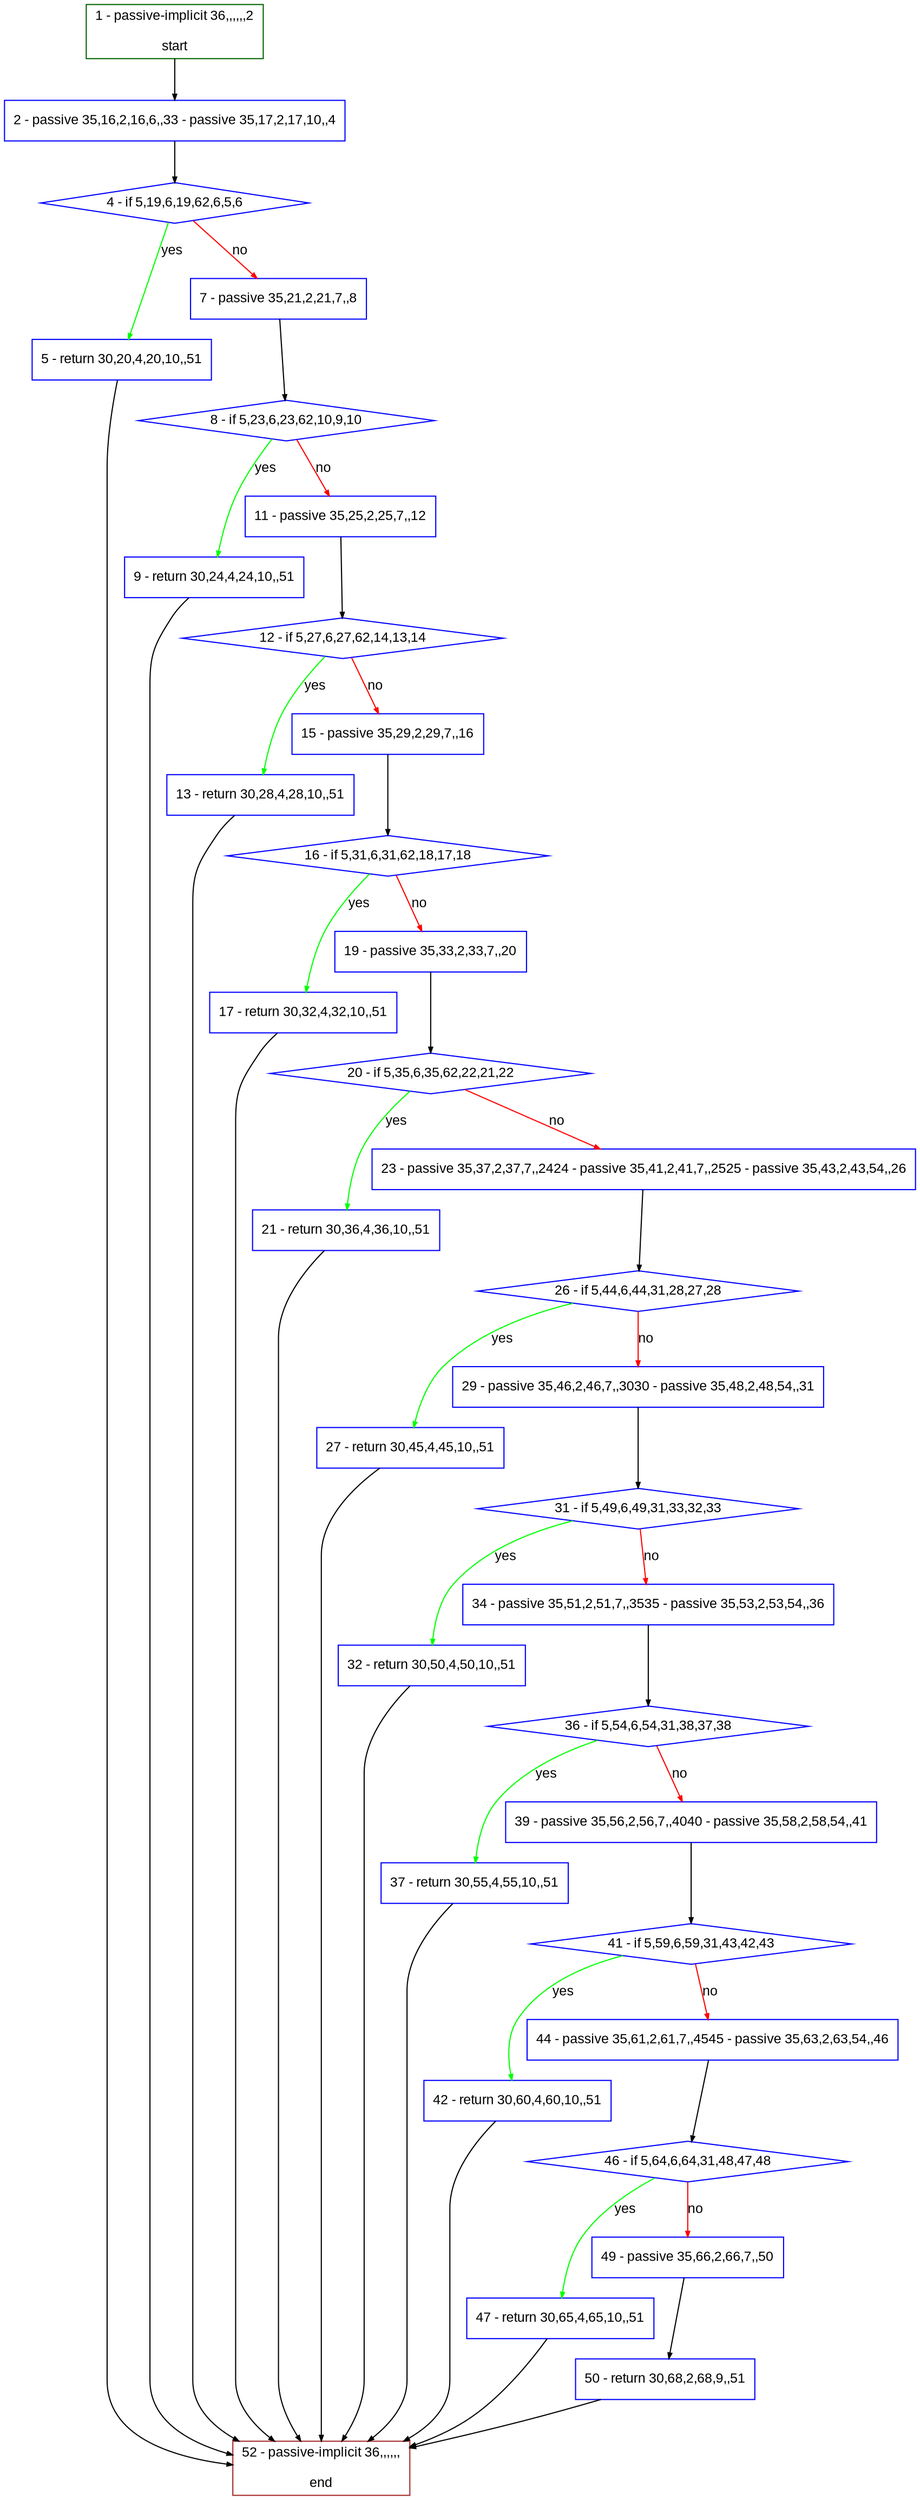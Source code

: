 digraph "" {
  graph [bgcolor="white", fillcolor="#FFFFCC", pack="true", packmode="clust", fontname="Arial", label="", fontsize="12", compound="true", style="rounded,filled"];
  node [node_initialized="no", fillcolor="white", fontname="Arial", label="", color="grey", fontsize="12", fixedsize="false", compound="true", shape="rectangle", style="filled"];
  edge [arrowtail="none", lhead="", fontcolor="black", fontname="Arial", label="", color="black", fontsize="12", arrowhead="normal", arrowsize="0.5", compound="true", ltail="", dir="forward"];
  __N1 [fillcolor="#ffffff", label="2 - passive 35,16,2,16,6,,33 - passive 35,17,2,17,10,,4", color="#0000ff", shape="box", style="filled"];
  __N2 [fillcolor="#ffffff", label="1 - passive-implicit 36,,,,,,2\n\nstart", color="#006400", shape="box", style="filled"];
  __N3 [fillcolor="#ffffff", label="4 - if 5,19,6,19,62,6,5,6", color="#0000ff", shape="diamond", style="filled"];
  __N4 [fillcolor="#ffffff", label="5 - return 30,20,4,20,10,,51", color="#0000ff", shape="box", style="filled"];
  __N5 [fillcolor="#ffffff", label="7 - passive 35,21,2,21,7,,8", color="#0000ff", shape="box", style="filled"];
  __N6 [fillcolor="#ffffff", label="52 - passive-implicit 36,,,,,,\n\nend", color="#a52a2a", shape="box", style="filled"];
  __N7 [fillcolor="#ffffff", label="8 - if 5,23,6,23,62,10,9,10", color="#0000ff", shape="diamond", style="filled"];
  __N8 [fillcolor="#ffffff", label="9 - return 30,24,4,24,10,,51", color="#0000ff", shape="box", style="filled"];
  __N9 [fillcolor="#ffffff", label="11 - passive 35,25,2,25,7,,12", color="#0000ff", shape="box", style="filled"];
  __N10 [fillcolor="#ffffff", label="12 - if 5,27,6,27,62,14,13,14", color="#0000ff", shape="diamond", style="filled"];
  __N11 [fillcolor="#ffffff", label="13 - return 30,28,4,28,10,,51", color="#0000ff", shape="box", style="filled"];
  __N12 [fillcolor="#ffffff", label="15 - passive 35,29,2,29,7,,16", color="#0000ff", shape="box", style="filled"];
  __N13 [fillcolor="#ffffff", label="16 - if 5,31,6,31,62,18,17,18", color="#0000ff", shape="diamond", style="filled"];
  __N14 [fillcolor="#ffffff", label="17 - return 30,32,4,32,10,,51", color="#0000ff", shape="box", style="filled"];
  __N15 [fillcolor="#ffffff", label="19 - passive 35,33,2,33,7,,20", color="#0000ff", shape="box", style="filled"];
  __N16 [fillcolor="#ffffff", label="20 - if 5,35,6,35,62,22,21,22", color="#0000ff", shape="diamond", style="filled"];
  __N17 [fillcolor="#ffffff", label="21 - return 30,36,4,36,10,,51", color="#0000ff", shape="box", style="filled"];
  __N18 [fillcolor="#ffffff", label="23 - passive 35,37,2,37,7,,2424 - passive 35,41,2,41,7,,2525 - passive 35,43,2,43,54,,26", color="#0000ff", shape="box", style="filled"];
  __N19 [fillcolor="#ffffff", label="26 - if 5,44,6,44,31,28,27,28", color="#0000ff", shape="diamond", style="filled"];
  __N20 [fillcolor="#ffffff", label="27 - return 30,45,4,45,10,,51", color="#0000ff", shape="box", style="filled"];
  __N21 [fillcolor="#ffffff", label="29 - passive 35,46,2,46,7,,3030 - passive 35,48,2,48,54,,31", color="#0000ff", shape="box", style="filled"];
  __N22 [fillcolor="#ffffff", label="31 - if 5,49,6,49,31,33,32,33", color="#0000ff", shape="diamond", style="filled"];
  __N23 [fillcolor="#ffffff", label="32 - return 30,50,4,50,10,,51", color="#0000ff", shape="box", style="filled"];
  __N24 [fillcolor="#ffffff", label="34 - passive 35,51,2,51,7,,3535 - passive 35,53,2,53,54,,36", color="#0000ff", shape="box", style="filled"];
  __N25 [fillcolor="#ffffff", label="36 - if 5,54,6,54,31,38,37,38", color="#0000ff", shape="diamond", style="filled"];
  __N26 [fillcolor="#ffffff", label="37 - return 30,55,4,55,10,,51", color="#0000ff", shape="box", style="filled"];
  __N27 [fillcolor="#ffffff", label="39 - passive 35,56,2,56,7,,4040 - passive 35,58,2,58,54,,41", color="#0000ff", shape="box", style="filled"];
  __N28 [fillcolor="#ffffff", label="41 - if 5,59,6,59,31,43,42,43", color="#0000ff", shape="diamond", style="filled"];
  __N29 [fillcolor="#ffffff", label="42 - return 30,60,4,60,10,,51", color="#0000ff", shape="box", style="filled"];
  __N30 [fillcolor="#ffffff", label="44 - passive 35,61,2,61,7,,4545 - passive 35,63,2,63,54,,46", color="#0000ff", shape="box", style="filled"];
  __N31 [fillcolor="#ffffff", label="46 - if 5,64,6,64,31,48,47,48", color="#0000ff", shape="diamond", style="filled"];
  __N32 [fillcolor="#ffffff", label="47 - return 30,65,4,65,10,,51", color="#0000ff", shape="box", style="filled"];
  __N33 [fillcolor="#ffffff", label="49 - passive 35,66,2,66,7,,50", color="#0000ff", shape="box", style="filled"];
  __N34 [fillcolor="#ffffff", label="50 - return 30,68,2,68,9,,51", color="#0000ff", shape="box", style="filled"];
  __N2 -> __N1 [arrowtail="none", color="#000000", label="", arrowhead="normal", dir="forward"];
  __N1 -> __N3 [arrowtail="none", color="#000000", label="", arrowhead="normal", dir="forward"];
  __N3 -> __N4 [arrowtail="none", color="#00ff00", label="yes", arrowhead="normal", dir="forward"];
  __N3 -> __N5 [arrowtail="none", color="#ff0000", label="no", arrowhead="normal", dir="forward"];
  __N4 -> __N6 [arrowtail="none", color="#000000", label="", arrowhead="normal", dir="forward"];
  __N5 -> __N7 [arrowtail="none", color="#000000", label="", arrowhead="normal", dir="forward"];
  __N7 -> __N8 [arrowtail="none", color="#00ff00", label="yes", arrowhead="normal", dir="forward"];
  __N7 -> __N9 [arrowtail="none", color="#ff0000", label="no", arrowhead="normal", dir="forward"];
  __N8 -> __N6 [arrowtail="none", color="#000000", label="", arrowhead="normal", dir="forward"];
  __N9 -> __N10 [arrowtail="none", color="#000000", label="", arrowhead="normal", dir="forward"];
  __N10 -> __N11 [arrowtail="none", color="#00ff00", label="yes", arrowhead="normal", dir="forward"];
  __N10 -> __N12 [arrowtail="none", color="#ff0000", label="no", arrowhead="normal", dir="forward"];
  __N11 -> __N6 [arrowtail="none", color="#000000", label="", arrowhead="normal", dir="forward"];
  __N12 -> __N13 [arrowtail="none", color="#000000", label="", arrowhead="normal", dir="forward"];
  __N13 -> __N14 [arrowtail="none", color="#00ff00", label="yes", arrowhead="normal", dir="forward"];
  __N13 -> __N15 [arrowtail="none", color="#ff0000", label="no", arrowhead="normal", dir="forward"];
  __N14 -> __N6 [arrowtail="none", color="#000000", label="", arrowhead="normal", dir="forward"];
  __N15 -> __N16 [arrowtail="none", color="#000000", label="", arrowhead="normal", dir="forward"];
  __N16 -> __N17 [arrowtail="none", color="#00ff00", label="yes", arrowhead="normal", dir="forward"];
  __N16 -> __N18 [arrowtail="none", color="#ff0000", label="no", arrowhead="normal", dir="forward"];
  __N17 -> __N6 [arrowtail="none", color="#000000", label="", arrowhead="normal", dir="forward"];
  __N18 -> __N19 [arrowtail="none", color="#000000", label="", arrowhead="normal", dir="forward"];
  __N19 -> __N20 [arrowtail="none", color="#00ff00", label="yes", arrowhead="normal", dir="forward"];
  __N19 -> __N21 [arrowtail="none", color="#ff0000", label="no", arrowhead="normal", dir="forward"];
  __N20 -> __N6 [arrowtail="none", color="#000000", label="", arrowhead="normal", dir="forward"];
  __N21 -> __N22 [arrowtail="none", color="#000000", label="", arrowhead="normal", dir="forward"];
  __N22 -> __N23 [arrowtail="none", color="#00ff00", label="yes", arrowhead="normal", dir="forward"];
  __N22 -> __N24 [arrowtail="none", color="#ff0000", label="no", arrowhead="normal", dir="forward"];
  __N23 -> __N6 [arrowtail="none", color="#000000", label="", arrowhead="normal", dir="forward"];
  __N24 -> __N25 [arrowtail="none", color="#000000", label="", arrowhead="normal", dir="forward"];
  __N25 -> __N26 [arrowtail="none", color="#00ff00", label="yes", arrowhead="normal", dir="forward"];
  __N25 -> __N27 [arrowtail="none", color="#ff0000", label="no", arrowhead="normal", dir="forward"];
  __N26 -> __N6 [arrowtail="none", color="#000000", label="", arrowhead="normal", dir="forward"];
  __N27 -> __N28 [arrowtail="none", color="#000000", label="", arrowhead="normal", dir="forward"];
  __N28 -> __N29 [arrowtail="none", color="#00ff00", label="yes", arrowhead="normal", dir="forward"];
  __N28 -> __N30 [arrowtail="none", color="#ff0000", label="no", arrowhead="normal", dir="forward"];
  __N29 -> __N6 [arrowtail="none", color="#000000", label="", arrowhead="normal", dir="forward"];
  __N30 -> __N31 [arrowtail="none", color="#000000", label="", arrowhead="normal", dir="forward"];
  __N31 -> __N32 [arrowtail="none", color="#00ff00", label="yes", arrowhead="normal", dir="forward"];
  __N31 -> __N33 [arrowtail="none", color="#ff0000", label="no", arrowhead="normal", dir="forward"];
  __N32 -> __N6 [arrowtail="none", color="#000000", label="", arrowhead="normal", dir="forward"];
  __N33 -> __N34 [arrowtail="none", color="#000000", label="", arrowhead="normal", dir="forward"];
  __N34 -> __N6 [arrowtail="none", color="#000000", label="", arrowhead="normal", dir="forward"];
}
